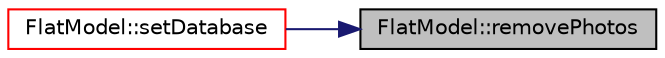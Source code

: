digraph "FlatModel::removePhotos"
{
 // LATEX_PDF_SIZE
  edge [fontname="Helvetica",fontsize="10",labelfontname="Helvetica",labelfontsize="10"];
  node [fontname="Helvetica",fontsize="10",shape=record];
  rankdir="RL";
  Node1 [label="FlatModel::removePhotos",height=0.2,width=0.4,color="black", fillcolor="grey75", style="filled", fontcolor="black",tooltip=" "];
  Node1 -> Node2 [dir="back",color="midnightblue",fontsize="10",style="solid",fontname="Helvetica"];
  Node2 [label="FlatModel::setDatabase",height=0.2,width=0.4,color="red", fillcolor="white", style="filled",URL="$class_flat_model.html#a2737a8ce4698c5aa45a9b9c50b799aea",tooltip=" "];
}
